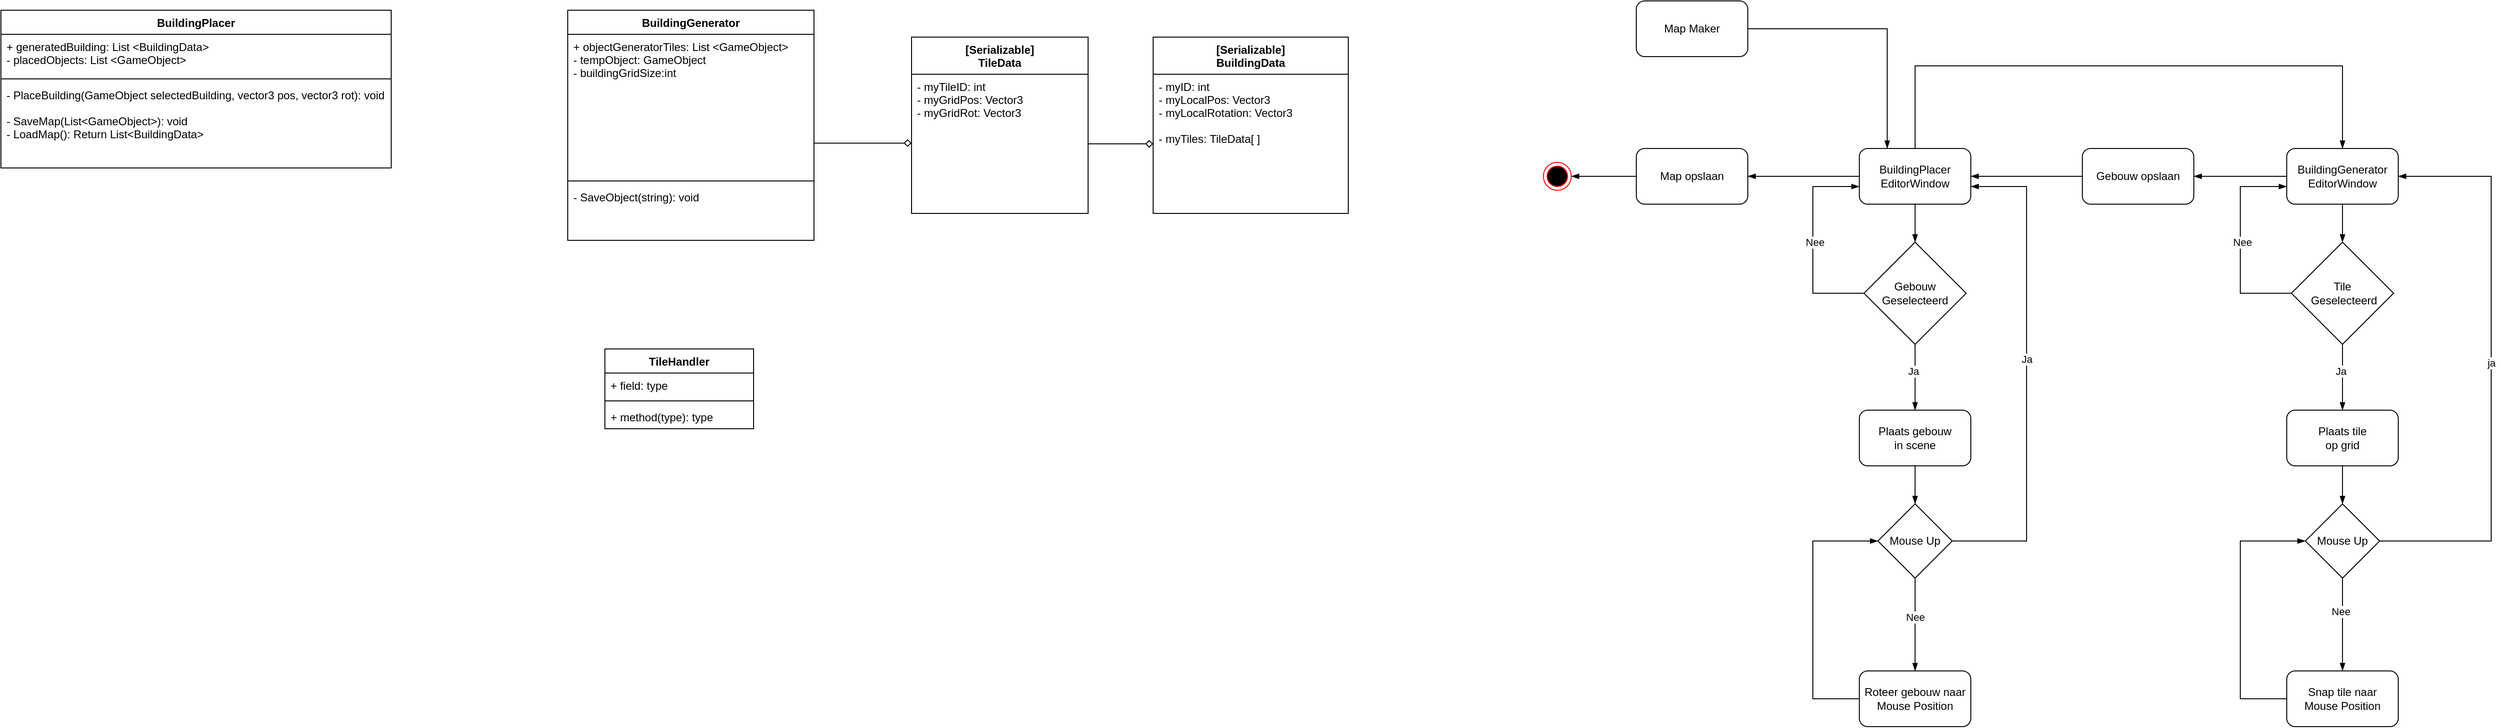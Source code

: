<mxfile version="13.6.10" type="device"><diagram id="C5RBs43oDa-KdzZeNtuy" name="Page-1"><mxGraphModel dx="3372" dy="936" grid="1" gridSize="10" guides="1" tooltips="1" connect="1" arrows="1" fold="1" page="1" pageScale="1" pageWidth="827" pageHeight="1169" math="0" shadow="0"><root><mxCell id="WIyWlLk6GJQsqaUBKTNV-0"/><mxCell id="WIyWlLk6GJQsqaUBKTNV-1" parent="WIyWlLk6GJQsqaUBKTNV-0"/><mxCell id="HH65eVQsqdhY8HwnUr6k-2" style="edgeStyle=orthogonalEdgeStyle;rounded=0;orthogonalLoop=1;jettySize=auto;html=1;endArrow=diamond;endFill=0;exitX=0.999;exitY=0.761;exitDx=0;exitDy=0;exitPerimeter=0;" parent="WIyWlLk6GJQsqaUBKTNV-1" source="IgAVM4vXfL1sO0VFCmK_-23" target="IgAVM4vXfL1sO0VFCmK_-1" edge="1"><mxGeometry relative="1" as="geometry"><Array as="points"><mxPoint x="-680" y="364"/><mxPoint x="-680" y="364"/></Array></mxGeometry></mxCell><mxCell id="HH65eVQsqdhY8HwnUr6k-53" style="edgeStyle=orthogonalEdgeStyle;rounded=0;orthogonalLoop=1;jettySize=auto;html=1;entryX=0.25;entryY=0;entryDx=0;entryDy=0;endArrow=blockThin;endFill=1;" parent="WIyWlLk6GJQsqaUBKTNV-1" source="HH65eVQsqdhY8HwnUr6k-3" target="HH65eVQsqdhY8HwnUr6k-4" edge="1"><mxGeometry relative="1" as="geometry"/></mxCell><mxCell id="HH65eVQsqdhY8HwnUr6k-3" value="Map Maker" style="rounded=1;whiteSpace=wrap;html=1;" parent="WIyWlLk6GJQsqaUBKTNV-1" vertex="1"><mxGeometry x="190" y="210" width="120" height="60" as="geometry"/></mxCell><mxCell id="HH65eVQsqdhY8HwnUr6k-16" style="edgeStyle=orthogonalEdgeStyle;rounded=0;orthogonalLoop=1;jettySize=auto;html=1;endArrow=blockThin;endFill=1;" parent="WIyWlLk6GJQsqaUBKTNV-1" source="HH65eVQsqdhY8HwnUr6k-4" target="HH65eVQsqdhY8HwnUr6k-5" edge="1"><mxGeometry relative="1" as="geometry"/></mxCell><mxCell id="HH65eVQsqdhY8HwnUr6k-27" style="edgeStyle=orthogonalEdgeStyle;rounded=0;orthogonalLoop=1;jettySize=auto;html=1;entryX=1;entryY=0.5;entryDx=0;entryDy=0;endArrow=blockThin;endFill=1;" parent="WIyWlLk6GJQsqaUBKTNV-1" source="HH65eVQsqdhY8HwnUr6k-4" target="HH65eVQsqdhY8HwnUr6k-11" edge="1"><mxGeometry relative="1" as="geometry"/></mxCell><mxCell id="HH65eVQsqdhY8HwnUr6k-49" style="edgeStyle=orthogonalEdgeStyle;rounded=0;orthogonalLoop=1;jettySize=auto;html=1;entryX=0.5;entryY=0;entryDx=0;entryDy=0;endArrow=blockThin;endFill=1;" parent="WIyWlLk6GJQsqaUBKTNV-1" source="HH65eVQsqdhY8HwnUr6k-4" target="HH65eVQsqdhY8HwnUr6k-30" edge="1"><mxGeometry relative="1" as="geometry"><Array as="points"><mxPoint x="490" y="280"/><mxPoint x="950" y="280"/></Array></mxGeometry></mxCell><mxCell id="HH65eVQsqdhY8HwnUr6k-4" value="BuildingPlacer&lt;br&gt;EditorWindow" style="rounded=1;whiteSpace=wrap;html=1;" parent="WIyWlLk6GJQsqaUBKTNV-1" vertex="1"><mxGeometry x="430" y="369" width="120" height="60" as="geometry"/></mxCell><mxCell id="HH65eVQsqdhY8HwnUr6k-12" style="edgeStyle=orthogonalEdgeStyle;rounded=0;orthogonalLoop=1;jettySize=auto;html=1;endArrow=blockThin;endFill=1;" parent="WIyWlLk6GJQsqaUBKTNV-1" source="HH65eVQsqdhY8HwnUr6k-5" target="HH65eVQsqdhY8HwnUr6k-4" edge="1"><mxGeometry relative="1" as="geometry"><Array as="points"><mxPoint x="380" y="525"/><mxPoint x="380" y="410"/></Array></mxGeometry></mxCell><mxCell id="HH65eVQsqdhY8HwnUr6k-13" value="Nee" style="edgeLabel;html=1;align=center;verticalAlign=middle;resizable=0;points=[];" parent="HH65eVQsqdhY8HwnUr6k-12" vertex="1" connectable="0"><mxGeometry x="-0.696" y="-1" relative="1" as="geometry"><mxPoint x="-20" y="-54" as="offset"/></mxGeometry></mxCell><mxCell id="HH65eVQsqdhY8HwnUr6k-14" style="edgeStyle=orthogonalEdgeStyle;rounded=0;orthogonalLoop=1;jettySize=auto;html=1;endArrow=blockThin;endFill=1;" parent="WIyWlLk6GJQsqaUBKTNV-1" source="HH65eVQsqdhY8HwnUr6k-5" target="HH65eVQsqdhY8HwnUr6k-6" edge="1"><mxGeometry relative="1" as="geometry"/></mxCell><mxCell id="HH65eVQsqdhY8HwnUr6k-15" value="Ja" style="edgeLabel;html=1;align=center;verticalAlign=middle;resizable=0;points=[];" parent="HH65eVQsqdhY8HwnUr6k-14" vertex="1" connectable="0"><mxGeometry x="-0.196" y="-2" relative="1" as="geometry"><mxPoint as="offset"/></mxGeometry></mxCell><mxCell id="HH65eVQsqdhY8HwnUr6k-5" value="Gebouw Geselecteerd" style="rhombus;whiteSpace=wrap;html=1;" parent="WIyWlLk6GJQsqaUBKTNV-1" vertex="1"><mxGeometry x="435" y="470" width="110" height="110" as="geometry"/></mxCell><mxCell id="HH65eVQsqdhY8HwnUr6k-19" style="edgeStyle=orthogonalEdgeStyle;rounded=0;orthogonalLoop=1;jettySize=auto;html=1;endArrow=blockThin;endFill=1;" parent="WIyWlLk6GJQsqaUBKTNV-1" source="HH65eVQsqdhY8HwnUr6k-6" target="HH65eVQsqdhY8HwnUr6k-17" edge="1"><mxGeometry relative="1" as="geometry"/></mxCell><mxCell id="HH65eVQsqdhY8HwnUr6k-6" value="Plaats gebouw&lt;br&gt;in scene" style="rounded=1;whiteSpace=wrap;html=1;" parent="WIyWlLk6GJQsqaUBKTNV-1" vertex="1"><mxGeometry x="430" y="651" width="120" height="60" as="geometry"/></mxCell><mxCell id="HH65eVQsqdhY8HwnUr6k-52" style="edgeStyle=orthogonalEdgeStyle;rounded=0;orthogonalLoop=1;jettySize=auto;html=1;endArrow=blockThin;endFill=1;" parent="WIyWlLk6GJQsqaUBKTNV-1" source="HH65eVQsqdhY8HwnUr6k-11" target="HH65eVQsqdhY8HwnUr6k-51" edge="1"><mxGeometry relative="1" as="geometry"/></mxCell><mxCell id="HH65eVQsqdhY8HwnUr6k-11" value="Map opslaan" style="rounded=1;whiteSpace=wrap;html=1;" parent="WIyWlLk6GJQsqaUBKTNV-1" vertex="1"><mxGeometry x="190" y="369" width="120" height="60" as="geometry"/></mxCell><mxCell id="HH65eVQsqdhY8HwnUr6k-21" style="edgeStyle=orthogonalEdgeStyle;rounded=0;orthogonalLoop=1;jettySize=auto;html=1;endArrow=blockThin;endFill=1;" parent="WIyWlLk6GJQsqaUBKTNV-1" source="HH65eVQsqdhY8HwnUr6k-17" target="HH65eVQsqdhY8HwnUr6k-20" edge="1"><mxGeometry relative="1" as="geometry"/></mxCell><mxCell id="HH65eVQsqdhY8HwnUr6k-24" style="edgeStyle=orthogonalEdgeStyle;rounded=0;orthogonalLoop=1;jettySize=auto;html=1;endArrow=blockThin;endFill=1;" parent="WIyWlLk6GJQsqaUBKTNV-1" source="HH65eVQsqdhY8HwnUr6k-17" target="HH65eVQsqdhY8HwnUr6k-4" edge="1"><mxGeometry relative="1" as="geometry"><mxPoint x="620" y="792" as="targetPoint"/><Array as="points"><mxPoint x="610" y="792"/><mxPoint x="610" y="410"/></Array></mxGeometry></mxCell><mxCell id="HH65eVQsqdhY8HwnUr6k-26" value="Nee" style="edgeLabel;html=1;align=center;verticalAlign=middle;resizable=0;points=[];" parent="HH65eVQsqdhY8HwnUr6k-24" vertex="1" connectable="0"><mxGeometry x="-0.267" y="2" relative="1" as="geometry"><mxPoint x="-118" y="193" as="offset"/></mxGeometry></mxCell><mxCell id="HH65eVQsqdhY8HwnUr6k-48" value="Ja" style="edgeLabel;html=1;align=center;verticalAlign=middle;resizable=0;points=[];" parent="HH65eVQsqdhY8HwnUr6k-24" vertex="1" connectable="0"><mxGeometry x="0.111" y="-16" relative="1" as="geometry"><mxPoint x="-16" y="14" as="offset"/></mxGeometry></mxCell><mxCell id="HH65eVQsqdhY8HwnUr6k-17" value="Mouse Up" style="rhombus;whiteSpace=wrap;html=1;" parent="WIyWlLk6GJQsqaUBKTNV-1" vertex="1"><mxGeometry x="450" y="752" width="80" height="80" as="geometry"/></mxCell><mxCell id="HH65eVQsqdhY8HwnUr6k-25" style="edgeStyle=orthogonalEdgeStyle;rounded=0;orthogonalLoop=1;jettySize=auto;html=1;entryX=0;entryY=0.5;entryDx=0;entryDy=0;endArrow=blockThin;endFill=1;" parent="WIyWlLk6GJQsqaUBKTNV-1" source="HH65eVQsqdhY8HwnUr6k-20" target="HH65eVQsqdhY8HwnUr6k-17" edge="1"><mxGeometry relative="1" as="geometry"><Array as="points"><mxPoint x="380" y="962"/><mxPoint x="380" y="792"/></Array></mxGeometry></mxCell><mxCell id="HH65eVQsqdhY8HwnUr6k-20" value="Roteer gebouw naar &lt;br&gt;Mouse Position" style="rounded=1;whiteSpace=wrap;html=1;" parent="WIyWlLk6GJQsqaUBKTNV-1" vertex="1"><mxGeometry x="430" y="932" width="120" height="60" as="geometry"/></mxCell><mxCell id="HH65eVQsqdhY8HwnUr6k-28" style="edgeStyle=orthogonalEdgeStyle;rounded=0;orthogonalLoop=1;jettySize=auto;html=1;endArrow=blockThin;endFill=1;" parent="WIyWlLk6GJQsqaUBKTNV-1" source="HH65eVQsqdhY8HwnUr6k-30" target="HH65eVQsqdhY8HwnUr6k-35" edge="1"><mxGeometry relative="1" as="geometry"/></mxCell><mxCell id="HH65eVQsqdhY8HwnUr6k-29" style="edgeStyle=orthogonalEdgeStyle;rounded=0;orthogonalLoop=1;jettySize=auto;html=1;entryX=1;entryY=0.5;entryDx=0;entryDy=0;endArrow=blockThin;endFill=1;" parent="WIyWlLk6GJQsqaUBKTNV-1" source="HH65eVQsqdhY8HwnUr6k-30" target="HH65eVQsqdhY8HwnUr6k-38" edge="1"><mxGeometry relative="1" as="geometry"/></mxCell><mxCell id="HH65eVQsqdhY8HwnUr6k-30" value="BuildingGenerator&lt;br&gt;EditorWindow" style="rounded=1;whiteSpace=wrap;html=1;" parent="WIyWlLk6GJQsqaUBKTNV-1" vertex="1"><mxGeometry x="890" y="369" width="120" height="60" as="geometry"/></mxCell><mxCell id="HH65eVQsqdhY8HwnUr6k-31" style="edgeStyle=orthogonalEdgeStyle;rounded=0;orthogonalLoop=1;jettySize=auto;html=1;endArrow=blockThin;endFill=1;" parent="WIyWlLk6GJQsqaUBKTNV-1" source="HH65eVQsqdhY8HwnUr6k-35" target="HH65eVQsqdhY8HwnUr6k-30" edge="1"><mxGeometry relative="1" as="geometry"><Array as="points"><mxPoint x="840" y="525"/><mxPoint x="840" y="410"/></Array></mxGeometry></mxCell><mxCell id="HH65eVQsqdhY8HwnUr6k-32" value="Nee" style="edgeLabel;html=1;align=center;verticalAlign=middle;resizable=0;points=[];" parent="HH65eVQsqdhY8HwnUr6k-31" vertex="1" connectable="0"><mxGeometry x="-0.696" y="-1" relative="1" as="geometry"><mxPoint x="-20" y="-54" as="offset"/></mxGeometry></mxCell><mxCell id="HH65eVQsqdhY8HwnUr6k-33" style="edgeStyle=orthogonalEdgeStyle;rounded=0;orthogonalLoop=1;jettySize=auto;html=1;endArrow=blockThin;endFill=1;" parent="WIyWlLk6GJQsqaUBKTNV-1" source="HH65eVQsqdhY8HwnUr6k-35" target="HH65eVQsqdhY8HwnUr6k-37" edge="1"><mxGeometry relative="1" as="geometry"/></mxCell><mxCell id="HH65eVQsqdhY8HwnUr6k-34" value="Ja" style="edgeLabel;html=1;align=center;verticalAlign=middle;resizable=0;points=[];" parent="HH65eVQsqdhY8HwnUr6k-33" vertex="1" connectable="0"><mxGeometry x="-0.196" y="-2" relative="1" as="geometry"><mxPoint as="offset"/></mxGeometry></mxCell><mxCell id="HH65eVQsqdhY8HwnUr6k-35" value="Tile&lt;br&gt;&amp;nbsp;Geselecteerd" style="rhombus;whiteSpace=wrap;html=1;" parent="WIyWlLk6GJQsqaUBKTNV-1" vertex="1"><mxGeometry x="895" y="470" width="110" height="110" as="geometry"/></mxCell><mxCell id="HH65eVQsqdhY8HwnUr6k-36" style="edgeStyle=orthogonalEdgeStyle;rounded=0;orthogonalLoop=1;jettySize=auto;html=1;endArrow=blockThin;endFill=1;" parent="WIyWlLk6GJQsqaUBKTNV-1" source="HH65eVQsqdhY8HwnUr6k-37" target="HH65eVQsqdhY8HwnUr6k-43" edge="1"><mxGeometry relative="1" as="geometry"/></mxCell><mxCell id="HH65eVQsqdhY8HwnUr6k-37" value="Plaats tile&lt;br&gt;op grid" style="rounded=1;whiteSpace=wrap;html=1;" parent="WIyWlLk6GJQsqaUBKTNV-1" vertex="1"><mxGeometry x="890" y="651" width="120" height="60" as="geometry"/></mxCell><mxCell id="HH65eVQsqdhY8HwnUr6k-50" style="edgeStyle=orthogonalEdgeStyle;rounded=0;orthogonalLoop=1;jettySize=auto;html=1;endArrow=blockThin;endFill=1;" parent="WIyWlLk6GJQsqaUBKTNV-1" source="HH65eVQsqdhY8HwnUr6k-38" target="HH65eVQsqdhY8HwnUr6k-4" edge="1"><mxGeometry relative="1" as="geometry"/></mxCell><mxCell id="HH65eVQsqdhY8HwnUr6k-38" value="Gebouw opslaan" style="rounded=1;whiteSpace=wrap;html=1;" parent="WIyWlLk6GJQsqaUBKTNV-1" vertex="1"><mxGeometry x="670" y="369" width="120" height="60" as="geometry"/></mxCell><mxCell id="HH65eVQsqdhY8HwnUr6k-39" style="edgeStyle=orthogonalEdgeStyle;rounded=0;orthogonalLoop=1;jettySize=auto;html=1;endArrow=blockThin;endFill=1;" parent="WIyWlLk6GJQsqaUBKTNV-1" source="HH65eVQsqdhY8HwnUr6k-43" target="HH65eVQsqdhY8HwnUr6k-45" edge="1"><mxGeometry relative="1" as="geometry"/></mxCell><mxCell id="HH65eVQsqdhY8HwnUr6k-40" value="Nee" style="edgeLabel;html=1;align=center;verticalAlign=middle;resizable=0;points=[];" parent="HH65eVQsqdhY8HwnUr6k-39" vertex="1" connectable="0"><mxGeometry x="-0.28" y="-2" relative="1" as="geometry"><mxPoint as="offset"/></mxGeometry></mxCell><mxCell id="HH65eVQsqdhY8HwnUr6k-41" style="edgeStyle=orthogonalEdgeStyle;rounded=0;orthogonalLoop=1;jettySize=auto;html=1;endArrow=blockThin;endFill=1;entryX=1;entryY=0.5;entryDx=0;entryDy=0;" parent="WIyWlLk6GJQsqaUBKTNV-1" source="HH65eVQsqdhY8HwnUr6k-43" target="HH65eVQsqdhY8HwnUr6k-30" edge="1"><mxGeometry relative="1" as="geometry"><mxPoint x="1080" y="792" as="targetPoint"/><Array as="points"><mxPoint x="1110" y="792"/><mxPoint x="1110" y="399"/></Array></mxGeometry></mxCell><mxCell id="HH65eVQsqdhY8HwnUr6k-47" value="ja" style="edgeLabel;html=1;align=center;verticalAlign=middle;resizable=0;points=[];" parent="HH65eVQsqdhY8HwnUr6k-41" vertex="1" connectable="0"><mxGeometry x="-0.281" relative="1" as="geometry"><mxPoint y="-92" as="offset"/></mxGeometry></mxCell><mxCell id="HH65eVQsqdhY8HwnUr6k-43" value="Mouse Up" style="rhombus;whiteSpace=wrap;html=1;" parent="WIyWlLk6GJQsqaUBKTNV-1" vertex="1"><mxGeometry x="910" y="752" width="80" height="80" as="geometry"/></mxCell><mxCell id="HH65eVQsqdhY8HwnUr6k-44" style="edgeStyle=orthogonalEdgeStyle;rounded=0;orthogonalLoop=1;jettySize=auto;html=1;entryX=0;entryY=0.5;entryDx=0;entryDy=0;endArrow=blockThin;endFill=1;" parent="WIyWlLk6GJQsqaUBKTNV-1" source="HH65eVQsqdhY8HwnUr6k-45" target="HH65eVQsqdhY8HwnUr6k-43" edge="1"><mxGeometry relative="1" as="geometry"><Array as="points"><mxPoint x="840" y="962"/><mxPoint x="840" y="792"/></Array></mxGeometry></mxCell><mxCell id="HH65eVQsqdhY8HwnUr6k-45" value="Snap tile naar &lt;br&gt;Mouse Position" style="rounded=1;whiteSpace=wrap;html=1;" parent="WIyWlLk6GJQsqaUBKTNV-1" vertex="1"><mxGeometry x="890" y="932" width="120" height="60" as="geometry"/></mxCell><mxCell id="HH65eVQsqdhY8HwnUr6k-51" value="" style="ellipse;html=1;shape=endState;fillColor=#000000;strokeColor=#ff0000;" parent="WIyWlLk6GJQsqaUBKTNV-1" vertex="1"><mxGeometry x="90" y="384" width="30" height="30" as="geometry"/></mxCell><mxCell id="soFC3CEI2WDSfZ9Vsv8Y-6" value="BuildingPlacer&#10;" style="swimlane;fontStyle=1;align=center;verticalAlign=top;childLayout=stackLayout;horizontal=1;startSize=26;horizontalStack=0;resizeParent=1;resizeParentMax=0;resizeLast=0;collapsible=1;marginBottom=0;" parent="WIyWlLk6GJQsqaUBKTNV-1" vertex="1"><mxGeometry x="-1570" y="220" width="420" height="170" as="geometry"/></mxCell><mxCell id="soFC3CEI2WDSfZ9Vsv8Y-7" value="+ generatedBuilding: List &lt;BuildingData&gt;&#10;- placedObjects: List &lt;GameObject&gt;" style="text;strokeColor=none;fillColor=none;align=left;verticalAlign=top;spacingLeft=4;spacingRight=4;overflow=hidden;rotatable=0;points=[[0,0.5],[1,0.5]];portConstraint=eastwest;" parent="soFC3CEI2WDSfZ9Vsv8Y-6" vertex="1"><mxGeometry y="26" width="420" height="44" as="geometry"/></mxCell><mxCell id="soFC3CEI2WDSfZ9Vsv8Y-8" value="" style="line;strokeWidth=1;fillColor=none;align=left;verticalAlign=middle;spacingTop=-1;spacingLeft=3;spacingRight=3;rotatable=0;labelPosition=right;points=[];portConstraint=eastwest;" parent="soFC3CEI2WDSfZ9Vsv8Y-6" vertex="1"><mxGeometry y="70" width="420" height="8" as="geometry"/></mxCell><mxCell id="soFC3CEI2WDSfZ9Vsv8Y-9" value="- PlaceBuilding(GameObject selectedBuilding, vector3 pos, vector3 rot): void&#10;&#10;- SaveMap(List&lt;GameObject&gt;): void&#10;- LoadMap(): Return List&lt;BuildingData&gt; &#10;&#10;" style="text;strokeColor=none;fillColor=none;align=left;verticalAlign=top;spacingLeft=4;spacingRight=4;overflow=hidden;rotatable=0;points=[[0,0.5],[1,0.5]];portConstraint=eastwest;" parent="soFC3CEI2WDSfZ9Vsv8Y-6" vertex="1"><mxGeometry y="78" width="420" height="92" as="geometry"/></mxCell><mxCell id="IgAVM4vXfL1sO0VFCmK_-22" value="BuildingGenerator" style="swimlane;fontStyle=1;align=center;verticalAlign=top;childLayout=stackLayout;horizontal=1;startSize=26;horizontalStack=0;resizeParent=1;resizeParentMax=0;resizeLast=0;collapsible=1;marginBottom=0;" parent="WIyWlLk6GJQsqaUBKTNV-1" vertex="1"><mxGeometry x="-960" y="220" width="265" height="248" as="geometry"/></mxCell><mxCell id="IgAVM4vXfL1sO0VFCmK_-23" value="+ objectGeneratorTiles: List &lt;GameObject&gt;&#10;- tempObject: GameObject&#10;- buildingGridSize:int&#10;" style="text;strokeColor=none;fillColor=none;align=left;verticalAlign=top;spacingLeft=4;spacingRight=4;overflow=hidden;rotatable=0;points=[[0,0.5],[1,0.5]];portConstraint=eastwest;" parent="IgAVM4vXfL1sO0VFCmK_-22" vertex="1"><mxGeometry y="26" width="265" height="154" as="geometry"/></mxCell><mxCell id="IgAVM4vXfL1sO0VFCmK_-24" value="" style="line;strokeWidth=1;fillColor=none;align=left;verticalAlign=middle;spacingTop=-1;spacingLeft=3;spacingRight=3;rotatable=0;labelPosition=right;points=[];portConstraint=eastwest;" parent="IgAVM4vXfL1sO0VFCmK_-22" vertex="1"><mxGeometry y="180" width="265" height="8" as="geometry"/></mxCell><mxCell id="IgAVM4vXfL1sO0VFCmK_-25" value="- SaveObject(string): void" style="text;strokeColor=none;fillColor=none;align=left;verticalAlign=top;spacingLeft=4;spacingRight=4;overflow=hidden;rotatable=0;points=[[0,0.5],[1,0.5]];portConstraint=eastwest;" parent="IgAVM4vXfL1sO0VFCmK_-22" vertex="1"><mxGeometry y="188" width="265" height="60" as="geometry"/></mxCell><mxCell id="lR8WAsf2IgUZu-vf9oTi-2" style="edgeStyle=orthogonalEdgeStyle;rounded=0;orthogonalLoop=1;jettySize=auto;html=1;entryX=0;entryY=0.5;entryDx=0;entryDy=0;endArrow=diamond;endFill=0;" edge="1" parent="WIyWlLk6GJQsqaUBKTNV-1" source="IgAVM4vXfL1sO0VFCmK_-1" target="soFC3CEI2WDSfZ9Vsv8Y-3"><mxGeometry relative="1" as="geometry"/></mxCell><mxCell id="soFC3CEI2WDSfZ9Vsv8Y-2" value="[Serializable]&#10;BuildingData&#10;" style="swimlane;fontStyle=1;align=center;verticalAlign=top;childLayout=stackLayout;horizontal=1;startSize=40;horizontalStack=0;resizeParent=1;resizeParentMax=0;resizeLast=0;collapsible=1;marginBottom=0;" parent="WIyWlLk6GJQsqaUBKTNV-1" vertex="1"><mxGeometry x="-330" y="249" width="210" height="190" as="geometry"><mxRectangle x="-505" y="260" width="110" height="30" as="alternateBounds"/></mxGeometry></mxCell><mxCell id="soFC3CEI2WDSfZ9Vsv8Y-3" value="- myID: int&#10;- myLocalPos: Vector3&#10;- myLocalRotation: Vector3&#10;&#10;- myTiles: TileData[ ]" style="text;strokeColor=none;fillColor=none;align=left;verticalAlign=top;spacingLeft=4;spacingRight=4;overflow=hidden;rotatable=0;points=[[0,0.5],[1,0.5]];portConstraint=eastwest;" parent="soFC3CEI2WDSfZ9Vsv8Y-2" vertex="1"><mxGeometry y="40" width="210" height="150" as="geometry"/></mxCell><mxCell id="IgAVM4vXfL1sO0VFCmK_-0" value="[Serializable]&#10;TileData" style="swimlane;fontStyle=1;align=center;verticalAlign=top;childLayout=stackLayout;horizontal=1;startSize=40;horizontalStack=0;resizeParent=1;resizeParentMax=0;resizeLast=0;collapsible=1;marginBottom=0;" parent="WIyWlLk6GJQsqaUBKTNV-1" vertex="1"><mxGeometry x="-590" y="249" width="190" height="190" as="geometry"/></mxCell><mxCell id="IgAVM4vXfL1sO0VFCmK_-1" value="- myTileID: int&#10;- myGridPos: Vector3&#10;- myGridRot: Vector3&#10;" style="text;strokeColor=none;fillColor=none;align=left;verticalAlign=top;spacingLeft=4;spacingRight=4;overflow=hidden;rotatable=0;points=[[0,0.5],[1,0.5]];portConstraint=eastwest;" parent="IgAVM4vXfL1sO0VFCmK_-0" vertex="1"><mxGeometry y="40" width="190" height="150" as="geometry"/></mxCell><mxCell id="lR8WAsf2IgUZu-vf9oTi-15" value="TileHandler" style="swimlane;fontStyle=1;align=center;verticalAlign=top;childLayout=stackLayout;horizontal=1;startSize=26;horizontalStack=0;resizeParent=1;resizeParentMax=0;resizeLast=0;collapsible=1;marginBottom=0;" vertex="1" parent="WIyWlLk6GJQsqaUBKTNV-1"><mxGeometry x="-920" y="585" width="160" height="86" as="geometry"/></mxCell><mxCell id="lR8WAsf2IgUZu-vf9oTi-16" value="+ field: type" style="text;strokeColor=none;fillColor=none;align=left;verticalAlign=top;spacingLeft=4;spacingRight=4;overflow=hidden;rotatable=0;points=[[0,0.5],[1,0.5]];portConstraint=eastwest;" vertex="1" parent="lR8WAsf2IgUZu-vf9oTi-15"><mxGeometry y="26" width="160" height="26" as="geometry"/></mxCell><mxCell id="lR8WAsf2IgUZu-vf9oTi-17" value="" style="line;strokeWidth=1;fillColor=none;align=left;verticalAlign=middle;spacingTop=-1;spacingLeft=3;spacingRight=3;rotatable=0;labelPosition=right;points=[];portConstraint=eastwest;" vertex="1" parent="lR8WAsf2IgUZu-vf9oTi-15"><mxGeometry y="52" width="160" height="8" as="geometry"/></mxCell><mxCell id="lR8WAsf2IgUZu-vf9oTi-18" value="+ method(type): type" style="text;strokeColor=none;fillColor=none;align=left;verticalAlign=top;spacingLeft=4;spacingRight=4;overflow=hidden;rotatable=0;points=[[0,0.5],[1,0.5]];portConstraint=eastwest;" vertex="1" parent="lR8WAsf2IgUZu-vf9oTi-15"><mxGeometry y="60" width="160" height="26" as="geometry"/></mxCell></root></mxGraphModel></diagram></mxfile>